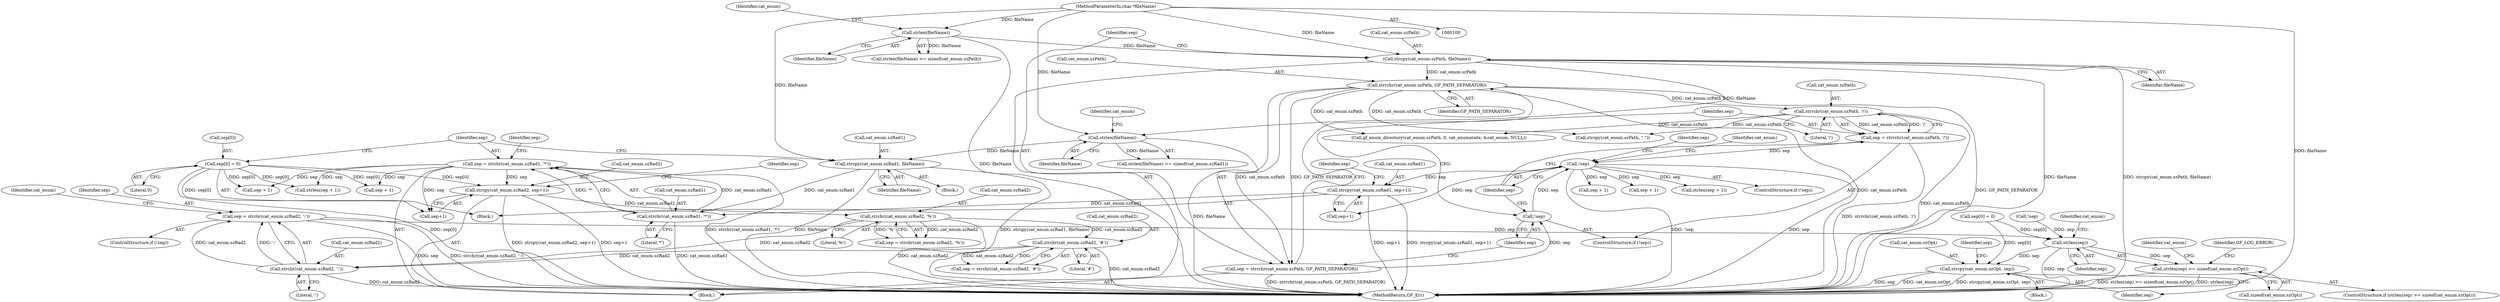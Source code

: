digraph "0_gpac_35ab4475a7df9b2a4bcab235e379c0c3ec543658@API" {
"1000318" [label="(Call,sep = strchr(cat_enum.szRad2, ':'))"];
"1000320" [label="(Call,strchr(cat_enum.szRad2, ':'))"];
"1000310" [label="(Call,strchr(cat_enum.szRad2, '#'))"];
"1000300" [label="(Call,strchr(cat_enum.szRad2, '%'))"];
"1000286" [label="(Call,strcpy(cat_enum.szRad2, sep+1))"];
"1000253" [label="(Call,sep[0] = 0)"];
"1000258" [label="(Call,sep = strchr(cat_enum.szRad1, '*'))"];
"1000260" [label="(Call,strchr(cat_enum.szRad1, '*'))"];
"1000218" [label="(Call,strcpy(cat_enum.szRad1, fileName))"];
"1000203" [label="(Call,strlen(fileName))"];
"1000170" [label="(Call,strcpy(cat_enum.szPath, fileName))"];
"1000155" [label="(Call,strlen(fileName))"];
"1000102" [label="(MethodParameterIn,char *fileName)"];
"1000246" [label="(Call,strcpy(cat_enum.szRad1, sep+1))"];
"1000193" [label="(Call,!sep)"];
"1000185" [label="(Call,sep = strrchr(cat_enum.szPath, '/'))"];
"1000187" [label="(Call,strrchr(cat_enum.szPath, '/'))"];
"1000177" [label="(Call,strrchr(cat_enum.szPath, GF_PATH_SEPARATOR))"];
"1000183" [label="(Call,!sep)"];
"1000175" [label="(Call,sep = strrchr(cat_enum.szPath, GF_PATH_SEPARATOR))"];
"1000335" [label="(Call,strlen(sep))"];
"1000334" [label="(Call,strlen(sep) >= sizeof(cat_enum.szOpt))"];
"1000350" [label="(Call,strcpy(cat_enum.szOpt, sep))"];
"1000287" [label="(Call,cat_enum.szRad2)"];
"1000333" [label="(ControlStructure,if (strlen(sep) >= sizeof(cat_enum.szOpt)))"];
"1000195" [label="(Block,)"];
"1000227" [label="(Call,strlen(sep + 1))"];
"1000315" [label="(ControlStructure,if (!sep))"];
"1000316" [label="(Call,!sep)"];
"1000185" [label="(Call,sep = strrchr(cat_enum.szPath, '/'))"];
"1000351" [label="(Call,cat_enum.szOpt)"];
"1000110" [label="(Block,)"];
"1000155" [label="(Call,strlen(fileName))"];
"1000320" [label="(Call,strchr(cat_enum.szRad2, ':'))"];
"1000293" [label="(Call,sep[0] = 0)"];
"1000218" [label="(Call,strcpy(cat_enum.szRad1, fileName))"];
"1000354" [label="(Identifier,sep)"];
"1000357" [label="(Identifier,sep)"];
"1000259" [label="(Identifier,sep)"];
"1000219" [label="(Call,cat_enum.szRad1)"];
"1000186" [label="(Identifier,sep)"];
"1000334" [label="(Call,strlen(sep) >= sizeof(cat_enum.szOpt))"];
"1000177" [label="(Call,strrchr(cat_enum.szPath, GF_PATH_SEPARATOR))"];
"1000281" [label="(Call,sep + 1)"];
"1000295" [label="(Identifier,sep)"];
"1000204" [label="(Identifier,fileName)"];
"1000290" [label="(Call,sep+1)"];
"1000207" [label="(Identifier,cat_enum)"];
"1000350" [label="(Call,strcpy(cat_enum.szOpt, sep))"];
"1000191" [label="(Literal,'/')"];
"1000300" [label="(Call,strchr(cat_enum.szRad2, '%'))"];
"1000154" [label="(Call,strlen(fileName) >= sizeof(cat_enum.szPath))"];
"1000336" [label="(Identifier,sep)"];
"1000254" [label="(Call,sep[0])"];
"1000193" [label="(Call,!sep)"];
"1000321" [label="(Call,cat_enum.szRad2)"];
"1000176" [label="(Identifier,sep)"];
"1000182" [label="(ControlStructure,if (!sep))"];
"1000253" [label="(Call,sep[0] = 0)"];
"1000203" [label="(Call,strlen(fileName))"];
"1000361" [label="(Call,gf_enum_directory(cat_enum.szPath, 0, cat_enumerate, &cat_enum, NULL))"];
"1000171" [label="(Call,cat_enum.szPath)"];
"1000187" [label="(Call,strrchr(cat_enum.szPath, '/'))"];
"1000267" [label="(Call,strlen(sep + 1))"];
"1000337" [label="(Call,sizeof(cat_enum.szOpt))"];
"1000250" [label="(Call,sep+1)"];
"1000352" [label="(Identifier,cat_enum)"];
"1000222" [label="(Identifier,fileName)"];
"1000370" [label="(MethodReturn,GF_Err)"];
"1000255" [label="(Identifier,sep)"];
"1000194" [label="(Identifier,sep)"];
"1000102" [label="(MethodParameterIn,char *fileName)"];
"1000314" [label="(Literal,'#')"];
"1000188" [label="(Call,cat_enum.szPath)"];
"1000339" [label="(Identifier,cat_enum)"];
"1000268" [label="(Call,sep + 1)"];
"1000327" [label="(Identifier,cat_enum)"];
"1000298" [label="(Call,sep = strchr(cat_enum.szRad2, '%'))"];
"1000301" [label="(Call,cat_enum.szRad2)"];
"1000170" [label="(Call,strcpy(cat_enum.szPath, fileName))"];
"1000159" [label="(Identifier,cat_enum)"];
"1000192" [label="(ControlStructure,if (!sep))"];
"1000241" [label="(Call,sep + 1)"];
"1000257" [label="(Literal,0)"];
"1000181" [label="(Identifier,GF_PATH_SEPARATOR)"];
"1000335" [label="(Call,strlen(sep))"];
"1000319" [label="(Identifier,sep)"];
"1000198" [label="(Identifier,cat_enum)"];
"1000343" [label="(Identifier,GF_LOG_ERROR)"];
"1000286" [label="(Call,strcpy(cat_enum.szRad2, sep+1))"];
"1000260" [label="(Call,strchr(cat_enum.szRad1, '*'))"];
"1000269" [label="(Identifier,sep)"];
"1000228" [label="(Call,sep + 1)"];
"1000246" [label="(Call,strcpy(cat_enum.szRad1, sep+1))"];
"1000261" [label="(Call,cat_enum.szRad1)"];
"1000175" [label="(Call,sep = strrchr(cat_enum.szPath, GF_PATH_SEPARATOR))"];
"1000318" [label="(Call,sep = strchr(cat_enum.szRad2, ':'))"];
"1000229" [label="(Identifier,sep)"];
"1000196" [label="(Call,strcpy(cat_enum.szPath, \".\"))"];
"1000224" [label="(Block,)"];
"1000174" [label="(Identifier,fileName)"];
"1000311" [label="(Call,cat_enum.szRad2)"];
"1000202" [label="(Call,strlen(fileName) >= sizeof(cat_enum.szRad1))"];
"1000178" [label="(Call,cat_enum.szPath)"];
"1000324" [label="(Literal,':')"];
"1000308" [label="(Call,sep = strchr(cat_enum.szRad2, '#'))"];
"1000264" [label="(Literal,'*')"];
"1000258" [label="(Call,sep = strchr(cat_enum.szRad1, '*'))"];
"1000310" [label="(Call,strchr(cat_enum.szRad2, '#'))"];
"1000332" [label="(Block,)"];
"1000156" [label="(Identifier,fileName)"];
"1000304" [label="(Literal,'%')"];
"1000247" [label="(Call,cat_enum.szRad1)"];
"1000184" [label="(Identifier,sep)"];
"1000183" [label="(Call,!sep)"];
"1000318" -> "1000315"  [label="AST: "];
"1000318" -> "1000320"  [label="CFG: "];
"1000319" -> "1000318"  [label="AST: "];
"1000320" -> "1000318"  [label="AST: "];
"1000327" -> "1000318"  [label="CFG: "];
"1000318" -> "1000370"  [label="DDG: sep"];
"1000318" -> "1000370"  [label="DDG: strchr(cat_enum.szRad2, ':')"];
"1000320" -> "1000318"  [label="DDG: cat_enum.szRad2"];
"1000320" -> "1000318"  [label="DDG: ':'"];
"1000318" -> "1000335"  [label="DDG: sep"];
"1000320" -> "1000324"  [label="CFG: "];
"1000321" -> "1000320"  [label="AST: "];
"1000324" -> "1000320"  [label="AST: "];
"1000320" -> "1000370"  [label="DDG: cat_enum.szRad2"];
"1000310" -> "1000320"  [label="DDG: cat_enum.szRad2"];
"1000300" -> "1000320"  [label="DDG: cat_enum.szRad2"];
"1000310" -> "1000308"  [label="AST: "];
"1000310" -> "1000314"  [label="CFG: "];
"1000311" -> "1000310"  [label="AST: "];
"1000314" -> "1000310"  [label="AST: "];
"1000308" -> "1000310"  [label="CFG: "];
"1000310" -> "1000370"  [label="DDG: cat_enum.szRad2"];
"1000310" -> "1000308"  [label="DDG: cat_enum.szRad2"];
"1000310" -> "1000308"  [label="DDG: '"];
"1000300" -> "1000310"  [label="DDG: cat_enum.szRad2"];
"1000300" -> "1000298"  [label="AST: "];
"1000300" -> "1000304"  [label="CFG: "];
"1000301" -> "1000300"  [label="AST: "];
"1000304" -> "1000300"  [label="AST: "];
"1000298" -> "1000300"  [label="CFG: "];
"1000300" -> "1000370"  [label="DDG: cat_enum.szRad2"];
"1000300" -> "1000298"  [label="DDG: cat_enum.szRad2"];
"1000300" -> "1000298"  [label="DDG: '%'"];
"1000286" -> "1000300"  [label="DDG: cat_enum.szRad2"];
"1000286" -> "1000110"  [label="AST: "];
"1000286" -> "1000290"  [label="CFG: "];
"1000287" -> "1000286"  [label="AST: "];
"1000290" -> "1000286"  [label="AST: "];
"1000295" -> "1000286"  [label="CFG: "];
"1000286" -> "1000370"  [label="DDG: strcpy(cat_enum.szRad2, sep+1)"];
"1000286" -> "1000370"  [label="DDG: sep+1"];
"1000253" -> "1000286"  [label="DDG: sep[0]"];
"1000258" -> "1000286"  [label="DDG: sep"];
"1000253" -> "1000224"  [label="AST: "];
"1000253" -> "1000257"  [label="CFG: "];
"1000254" -> "1000253"  [label="AST: "];
"1000257" -> "1000253"  [label="AST: "];
"1000259" -> "1000253"  [label="CFG: "];
"1000253" -> "1000370"  [label="DDG: sep[0]"];
"1000253" -> "1000267"  [label="DDG: sep[0]"];
"1000253" -> "1000268"  [label="DDG: sep[0]"];
"1000253" -> "1000281"  [label="DDG: sep[0]"];
"1000253" -> "1000290"  [label="DDG: sep[0]"];
"1000258" -> "1000110"  [label="AST: "];
"1000258" -> "1000260"  [label="CFG: "];
"1000259" -> "1000258"  [label="AST: "];
"1000260" -> "1000258"  [label="AST: "];
"1000269" -> "1000258"  [label="CFG: "];
"1000258" -> "1000370"  [label="DDG: strchr(cat_enum.szRad1, '*')"];
"1000260" -> "1000258"  [label="DDG: cat_enum.szRad1"];
"1000260" -> "1000258"  [label="DDG: '*'"];
"1000258" -> "1000267"  [label="DDG: sep"];
"1000258" -> "1000268"  [label="DDG: sep"];
"1000258" -> "1000281"  [label="DDG: sep"];
"1000258" -> "1000290"  [label="DDG: sep"];
"1000260" -> "1000264"  [label="CFG: "];
"1000261" -> "1000260"  [label="AST: "];
"1000264" -> "1000260"  [label="AST: "];
"1000260" -> "1000370"  [label="DDG: cat_enum.szRad1"];
"1000218" -> "1000260"  [label="DDG: cat_enum.szRad1"];
"1000246" -> "1000260"  [label="DDG: cat_enum.szRad1"];
"1000218" -> "1000195"  [label="AST: "];
"1000218" -> "1000222"  [label="CFG: "];
"1000219" -> "1000218"  [label="AST: "];
"1000222" -> "1000218"  [label="AST: "];
"1000259" -> "1000218"  [label="CFG: "];
"1000218" -> "1000370"  [label="DDG: strcpy(cat_enum.szRad1, fileName)"];
"1000218" -> "1000370"  [label="DDG: fileName"];
"1000203" -> "1000218"  [label="DDG: fileName"];
"1000102" -> "1000218"  [label="DDG: fileName"];
"1000203" -> "1000202"  [label="AST: "];
"1000203" -> "1000204"  [label="CFG: "];
"1000204" -> "1000203"  [label="AST: "];
"1000207" -> "1000203"  [label="CFG: "];
"1000203" -> "1000370"  [label="DDG: fileName"];
"1000203" -> "1000202"  [label="DDG: fileName"];
"1000170" -> "1000203"  [label="DDG: fileName"];
"1000102" -> "1000203"  [label="DDG: fileName"];
"1000170" -> "1000110"  [label="AST: "];
"1000170" -> "1000174"  [label="CFG: "];
"1000171" -> "1000170"  [label="AST: "];
"1000174" -> "1000170"  [label="AST: "];
"1000176" -> "1000170"  [label="CFG: "];
"1000170" -> "1000370"  [label="DDG: strcpy(cat_enum.szPath, fileName)"];
"1000170" -> "1000370"  [label="DDG: fileName"];
"1000155" -> "1000170"  [label="DDG: fileName"];
"1000102" -> "1000170"  [label="DDG: fileName"];
"1000170" -> "1000177"  [label="DDG: cat_enum.szPath"];
"1000155" -> "1000154"  [label="AST: "];
"1000155" -> "1000156"  [label="CFG: "];
"1000156" -> "1000155"  [label="AST: "];
"1000159" -> "1000155"  [label="CFG: "];
"1000155" -> "1000370"  [label="DDG: fileName"];
"1000155" -> "1000154"  [label="DDG: fileName"];
"1000102" -> "1000155"  [label="DDG: fileName"];
"1000102" -> "1000100"  [label="AST: "];
"1000102" -> "1000370"  [label="DDG: fileName"];
"1000246" -> "1000224"  [label="AST: "];
"1000246" -> "1000250"  [label="CFG: "];
"1000247" -> "1000246"  [label="AST: "];
"1000250" -> "1000246"  [label="AST: "];
"1000255" -> "1000246"  [label="CFG: "];
"1000246" -> "1000370"  [label="DDG: sep+1"];
"1000246" -> "1000370"  [label="DDG: strcpy(cat_enum.szRad1, sep+1)"];
"1000193" -> "1000246"  [label="DDG: sep"];
"1000193" -> "1000192"  [label="AST: "];
"1000193" -> "1000194"  [label="CFG: "];
"1000194" -> "1000193"  [label="AST: "];
"1000198" -> "1000193"  [label="CFG: "];
"1000229" -> "1000193"  [label="CFG: "];
"1000193" -> "1000370"  [label="DDG: sep"];
"1000193" -> "1000370"  [label="DDG: !sep"];
"1000185" -> "1000193"  [label="DDG: sep"];
"1000183" -> "1000193"  [label="DDG: sep"];
"1000193" -> "1000227"  [label="DDG: sep"];
"1000193" -> "1000228"  [label="DDG: sep"];
"1000193" -> "1000241"  [label="DDG: sep"];
"1000193" -> "1000250"  [label="DDG: sep"];
"1000185" -> "1000182"  [label="AST: "];
"1000185" -> "1000187"  [label="CFG: "];
"1000186" -> "1000185"  [label="AST: "];
"1000187" -> "1000185"  [label="AST: "];
"1000194" -> "1000185"  [label="CFG: "];
"1000185" -> "1000370"  [label="DDG: strrchr(cat_enum.szPath, '/')"];
"1000187" -> "1000185"  [label="DDG: cat_enum.szPath"];
"1000187" -> "1000185"  [label="DDG: '/'"];
"1000187" -> "1000191"  [label="CFG: "];
"1000188" -> "1000187"  [label="AST: "];
"1000191" -> "1000187"  [label="AST: "];
"1000187" -> "1000370"  [label="DDG: cat_enum.szPath"];
"1000177" -> "1000187"  [label="DDG: cat_enum.szPath"];
"1000187" -> "1000196"  [label="DDG: cat_enum.szPath"];
"1000187" -> "1000361"  [label="DDG: cat_enum.szPath"];
"1000177" -> "1000175"  [label="AST: "];
"1000177" -> "1000181"  [label="CFG: "];
"1000178" -> "1000177"  [label="AST: "];
"1000181" -> "1000177"  [label="AST: "];
"1000175" -> "1000177"  [label="CFG: "];
"1000177" -> "1000370"  [label="DDG: cat_enum.szPath"];
"1000177" -> "1000370"  [label="DDG: GF_PATH_SEPARATOR"];
"1000177" -> "1000175"  [label="DDG: cat_enum.szPath"];
"1000177" -> "1000175"  [label="DDG: GF_PATH_SEPARATOR"];
"1000177" -> "1000196"  [label="DDG: cat_enum.szPath"];
"1000177" -> "1000361"  [label="DDG: cat_enum.szPath"];
"1000183" -> "1000182"  [label="AST: "];
"1000183" -> "1000184"  [label="CFG: "];
"1000184" -> "1000183"  [label="AST: "];
"1000186" -> "1000183"  [label="CFG: "];
"1000194" -> "1000183"  [label="CFG: "];
"1000175" -> "1000183"  [label="DDG: sep"];
"1000175" -> "1000110"  [label="AST: "];
"1000176" -> "1000175"  [label="AST: "];
"1000184" -> "1000175"  [label="CFG: "];
"1000175" -> "1000370"  [label="DDG: strrchr(cat_enum.szPath, GF_PATH_SEPARATOR)"];
"1000335" -> "1000334"  [label="AST: "];
"1000335" -> "1000336"  [label="CFG: "];
"1000336" -> "1000335"  [label="AST: "];
"1000339" -> "1000335"  [label="CFG: "];
"1000335" -> "1000370"  [label="DDG: sep"];
"1000335" -> "1000334"  [label="DDG: sep"];
"1000293" -> "1000335"  [label="DDG: sep[0]"];
"1000316" -> "1000335"  [label="DDG: sep"];
"1000335" -> "1000350"  [label="DDG: sep"];
"1000334" -> "1000333"  [label="AST: "];
"1000334" -> "1000337"  [label="CFG: "];
"1000337" -> "1000334"  [label="AST: "];
"1000343" -> "1000334"  [label="CFG: "];
"1000352" -> "1000334"  [label="CFG: "];
"1000334" -> "1000370"  [label="DDG: strlen(sep) >= sizeof(cat_enum.szOpt)"];
"1000334" -> "1000370"  [label="DDG: strlen(sep)"];
"1000350" -> "1000332"  [label="AST: "];
"1000350" -> "1000354"  [label="CFG: "];
"1000351" -> "1000350"  [label="AST: "];
"1000354" -> "1000350"  [label="AST: "];
"1000357" -> "1000350"  [label="CFG: "];
"1000350" -> "1000370"  [label="DDG: cat_enum.szOpt"];
"1000350" -> "1000370"  [label="DDG: strcpy(cat_enum.szOpt, sep)"];
"1000350" -> "1000370"  [label="DDG: sep"];
"1000293" -> "1000350"  [label="DDG: sep[0]"];
}
